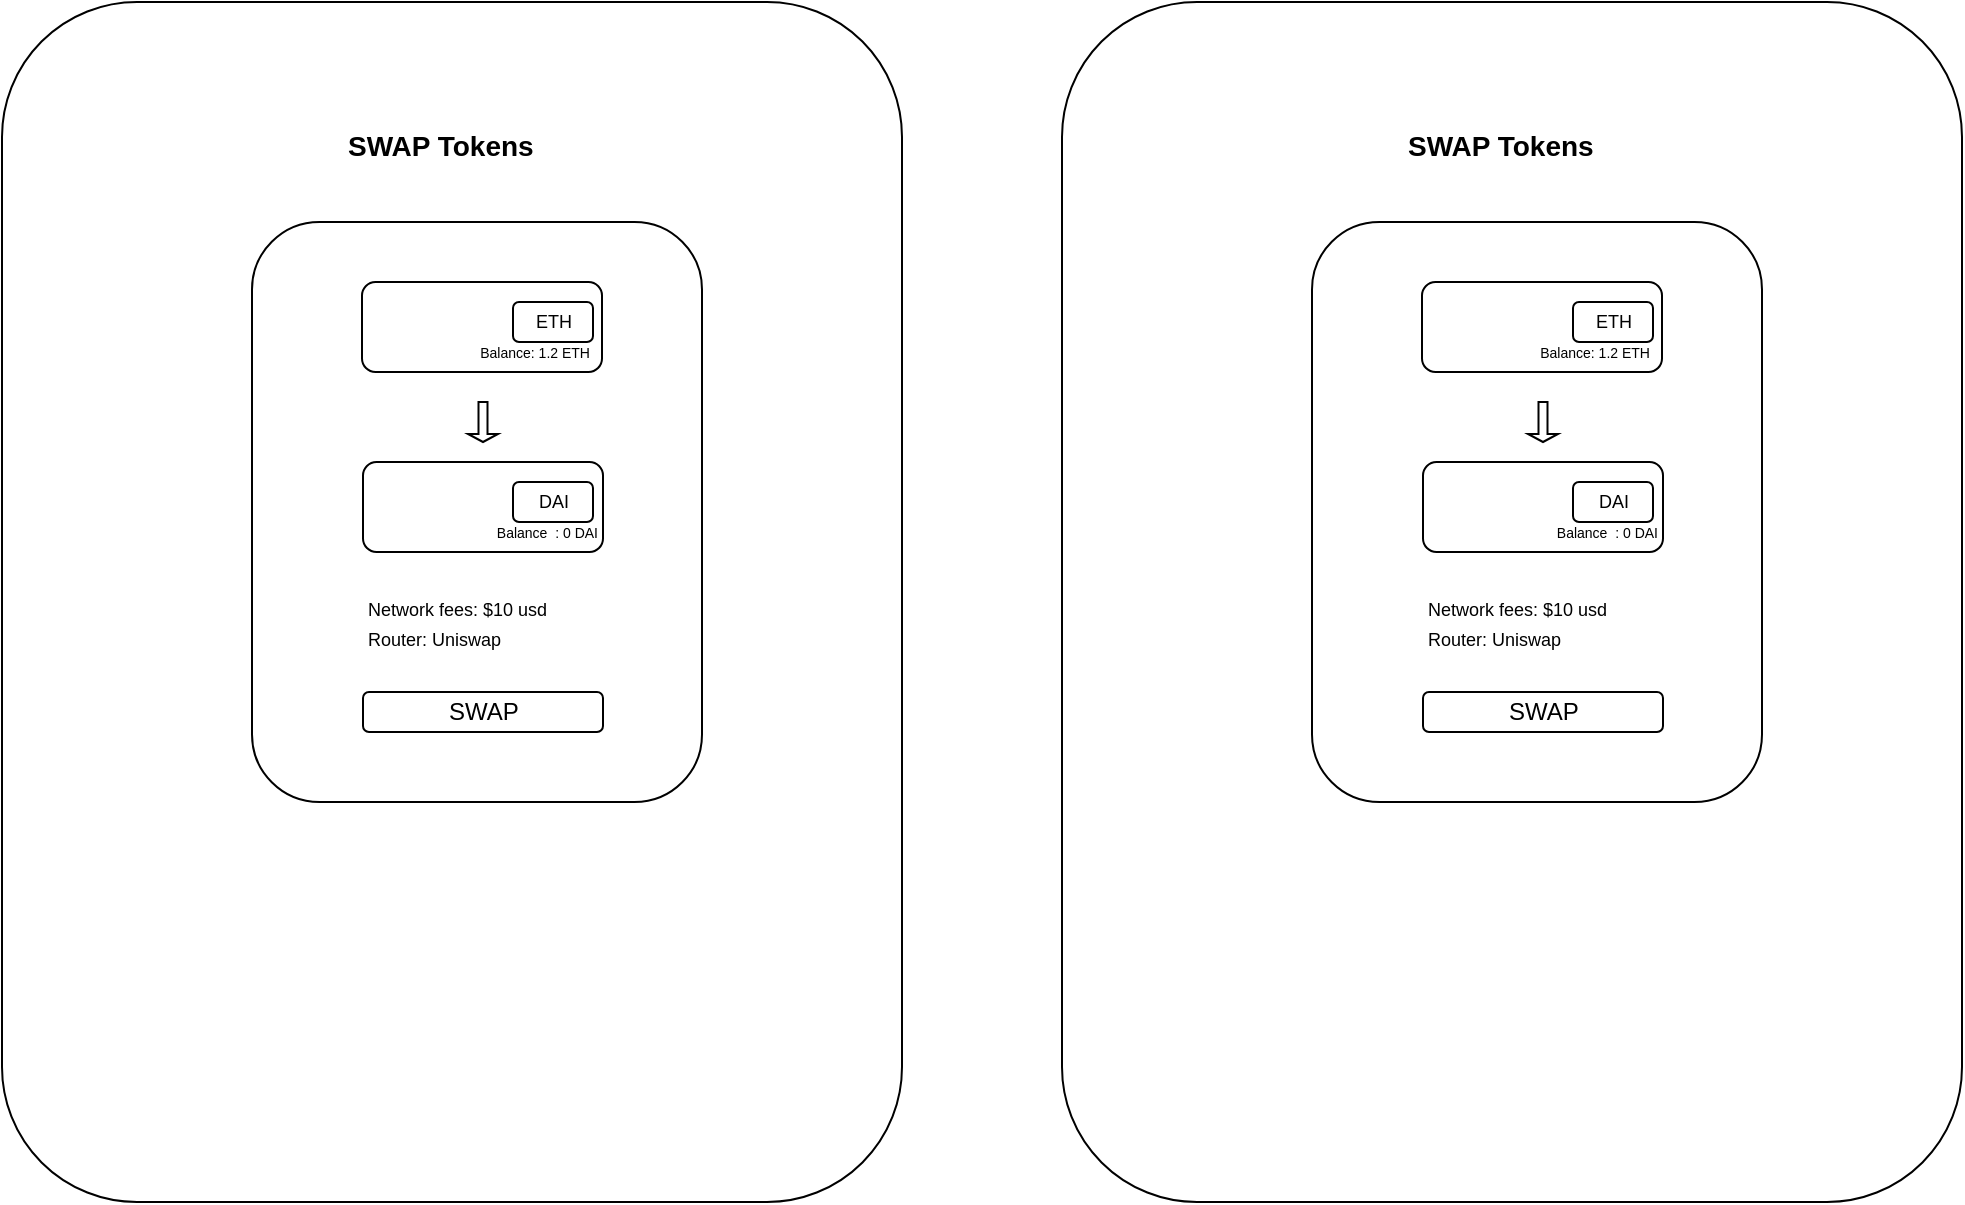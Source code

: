 <mxfile version="20.1.4" type="github">
  <diagram id="u382wKbesl5rsP1lg2Kf" name="Page-1">
    <mxGraphModel dx="1678" dy="932" grid="1" gridSize="10" guides="1" tooltips="1" connect="1" arrows="1" fold="1" page="1" pageScale="1" pageWidth="850" pageHeight="1100" math="0" shadow="0">
      <root>
        <mxCell id="0" />
        <mxCell id="1" parent="0" />
        <mxCell id="9PHBoO7Fbgc54-1Qmo_K-2" value="" style="rounded=1;whiteSpace=wrap;html=1;" vertex="1" parent="1">
          <mxGeometry x="200" y="280" width="450" height="600" as="geometry" />
        </mxCell>
        <mxCell id="9PHBoO7Fbgc54-1Qmo_K-3" value="" style="rounded=1;whiteSpace=wrap;html=1;" vertex="1" parent="1">
          <mxGeometry x="325" y="390" width="225" height="290" as="geometry" />
        </mxCell>
        <mxCell id="9PHBoO7Fbgc54-1Qmo_K-4" value="" style="rounded=1;whiteSpace=wrap;html=1;" vertex="1" parent="1">
          <mxGeometry x="380" y="420" width="120" height="45" as="geometry" />
        </mxCell>
        <mxCell id="9PHBoO7Fbgc54-1Qmo_K-6" value="" style="rounded=1;whiteSpace=wrap;html=1;" vertex="1" parent="1">
          <mxGeometry x="380.5" y="510" width="120" height="45" as="geometry" />
        </mxCell>
        <mxCell id="9PHBoO7Fbgc54-1Qmo_K-7" value="SWAP" style="rounded=1;whiteSpace=wrap;html=1;" vertex="1" parent="1">
          <mxGeometry x="380.5" y="625" width="120" height="20" as="geometry" />
        </mxCell>
        <mxCell id="9PHBoO7Fbgc54-1Qmo_K-8" value="&lt;font style=&quot;font-size: 9px;&quot;&gt;Network fees: $10 usd&lt;br&gt;Router: Uniswap&lt;br&gt;&lt;/font&gt;" style="text;html=1;strokeColor=none;fillColor=none;align=left;verticalAlign=middle;whiteSpace=wrap;rounded=0;" vertex="1" parent="1">
          <mxGeometry x="380.5" y="565" width="120" height="50" as="geometry" />
        </mxCell>
        <mxCell id="9PHBoO7Fbgc54-1Qmo_K-13" value="" style="shape=singleArrow;direction=south;whiteSpace=wrap;html=1;fontSize=9;" vertex="1" parent="1">
          <mxGeometry x="433" y="480" width="15" height="20" as="geometry" />
        </mxCell>
        <mxCell id="9PHBoO7Fbgc54-1Qmo_K-14" value="ETH" style="rounded=1;whiteSpace=wrap;html=1;fontSize=9;" vertex="1" parent="1">
          <mxGeometry x="455.5" y="430" width="40" height="20" as="geometry" />
        </mxCell>
        <mxCell id="9PHBoO7Fbgc54-1Qmo_K-15" value="DAI" style="rounded=1;whiteSpace=wrap;html=1;fontSize=9;" vertex="1" parent="1">
          <mxGeometry x="455.5" y="520" width="40" height="20" as="geometry" />
        </mxCell>
        <mxCell id="9PHBoO7Fbgc54-1Qmo_K-17" value="&lt;div align=&quot;right&quot;&gt;&lt;font style=&quot;font-size: 7px;&quot;&gt;Balance: 1.2 ETH&lt;/font&gt;&lt;/div&gt;" style="text;html=1;strokeColor=none;fillColor=none;align=right;verticalAlign=middle;whiteSpace=wrap;rounded=0;fontSize=9;" vertex="1" parent="1">
          <mxGeometry x="405.5" y="440" width="90" height="30" as="geometry" />
        </mxCell>
        <mxCell id="9PHBoO7Fbgc54-1Qmo_K-18" value="&lt;div align=&quot;right&quot;&gt;&lt;font style=&quot;font-size: 7px;&quot;&gt;Balance&amp;nbsp; : 0 DAI&lt;br&gt;&lt;/font&gt;&lt;/div&gt;" style="text;html=1;strokeColor=none;fillColor=none;align=right;verticalAlign=middle;whiteSpace=wrap;rounded=0;fontSize=9;" vertex="1" parent="1">
          <mxGeometry x="410" y="530" width="90" height="30" as="geometry" />
        </mxCell>
        <mxCell id="9PHBoO7Fbgc54-1Qmo_K-19" value="&lt;h1&gt;SWAP Tokens&lt;/h1&gt;" style="text;html=1;strokeColor=none;fillColor=none;spacing=5;spacingTop=-20;whiteSpace=wrap;overflow=hidden;rounded=0;fontSize=7;" vertex="1" parent="1">
          <mxGeometry x="368.25" y="345" width="164.5" height="25" as="geometry" />
        </mxCell>
        <mxCell id="9PHBoO7Fbgc54-1Qmo_K-20" value="" style="rounded=1;whiteSpace=wrap;html=1;" vertex="1" parent="1">
          <mxGeometry x="730" y="280" width="450" height="600" as="geometry" />
        </mxCell>
        <mxCell id="9PHBoO7Fbgc54-1Qmo_K-21" value="" style="rounded=1;whiteSpace=wrap;html=1;" vertex="1" parent="1">
          <mxGeometry x="855" y="390" width="225" height="290" as="geometry" />
        </mxCell>
        <mxCell id="9PHBoO7Fbgc54-1Qmo_K-22" value="" style="rounded=1;whiteSpace=wrap;html=1;" vertex="1" parent="1">
          <mxGeometry x="910" y="420" width="120" height="45" as="geometry" />
        </mxCell>
        <mxCell id="9PHBoO7Fbgc54-1Qmo_K-23" value="" style="rounded=1;whiteSpace=wrap;html=1;" vertex="1" parent="1">
          <mxGeometry x="910.5" y="510" width="120" height="45" as="geometry" />
        </mxCell>
        <mxCell id="9PHBoO7Fbgc54-1Qmo_K-24" value="SWAP" style="rounded=1;whiteSpace=wrap;html=1;" vertex="1" parent="1">
          <mxGeometry x="910.5" y="625" width="120" height="20" as="geometry" />
        </mxCell>
        <mxCell id="9PHBoO7Fbgc54-1Qmo_K-25" value="&lt;font style=&quot;font-size: 9px;&quot;&gt;Network fees: $10 usd&lt;br&gt;Router: Uniswap&lt;br&gt;&lt;/font&gt;" style="text;html=1;strokeColor=none;fillColor=none;align=left;verticalAlign=middle;whiteSpace=wrap;rounded=0;" vertex="1" parent="1">
          <mxGeometry x="910.5" y="565" width="120" height="50" as="geometry" />
        </mxCell>
        <mxCell id="9PHBoO7Fbgc54-1Qmo_K-26" value="" style="shape=singleArrow;direction=south;whiteSpace=wrap;html=1;fontSize=9;" vertex="1" parent="1">
          <mxGeometry x="963" y="480" width="15" height="20" as="geometry" />
        </mxCell>
        <mxCell id="9PHBoO7Fbgc54-1Qmo_K-27" value="ETH" style="rounded=1;whiteSpace=wrap;html=1;fontSize=9;" vertex="1" parent="1">
          <mxGeometry x="985.5" y="430" width="40" height="20" as="geometry" />
        </mxCell>
        <mxCell id="9PHBoO7Fbgc54-1Qmo_K-28" value="DAI" style="rounded=1;whiteSpace=wrap;html=1;fontSize=9;" vertex="1" parent="1">
          <mxGeometry x="985.5" y="520" width="40" height="20" as="geometry" />
        </mxCell>
        <mxCell id="9PHBoO7Fbgc54-1Qmo_K-29" value="&lt;div align=&quot;right&quot;&gt;&lt;font style=&quot;font-size: 7px;&quot;&gt;Balance: 1.2 ETH&lt;/font&gt;&lt;/div&gt;" style="text;html=1;strokeColor=none;fillColor=none;align=right;verticalAlign=middle;whiteSpace=wrap;rounded=0;fontSize=9;" vertex="1" parent="1">
          <mxGeometry x="935.5" y="440" width="90" height="30" as="geometry" />
        </mxCell>
        <mxCell id="9PHBoO7Fbgc54-1Qmo_K-30" value="&lt;div align=&quot;right&quot;&gt;&lt;font style=&quot;font-size: 7px;&quot;&gt;Balance&amp;nbsp; : 0 DAI&lt;br&gt;&lt;/font&gt;&lt;/div&gt;" style="text;html=1;strokeColor=none;fillColor=none;align=right;verticalAlign=middle;whiteSpace=wrap;rounded=0;fontSize=9;" vertex="1" parent="1">
          <mxGeometry x="940" y="530" width="90" height="30" as="geometry" />
        </mxCell>
        <mxCell id="9PHBoO7Fbgc54-1Qmo_K-31" value="&lt;h1&gt;SWAP Tokens&lt;/h1&gt;" style="text;html=1;strokeColor=none;fillColor=none;spacing=5;spacingTop=-20;whiteSpace=wrap;overflow=hidden;rounded=0;fontSize=7;" vertex="1" parent="1">
          <mxGeometry x="898.25" y="345" width="164.5" height="25" as="geometry" />
        </mxCell>
      </root>
    </mxGraphModel>
  </diagram>
</mxfile>
